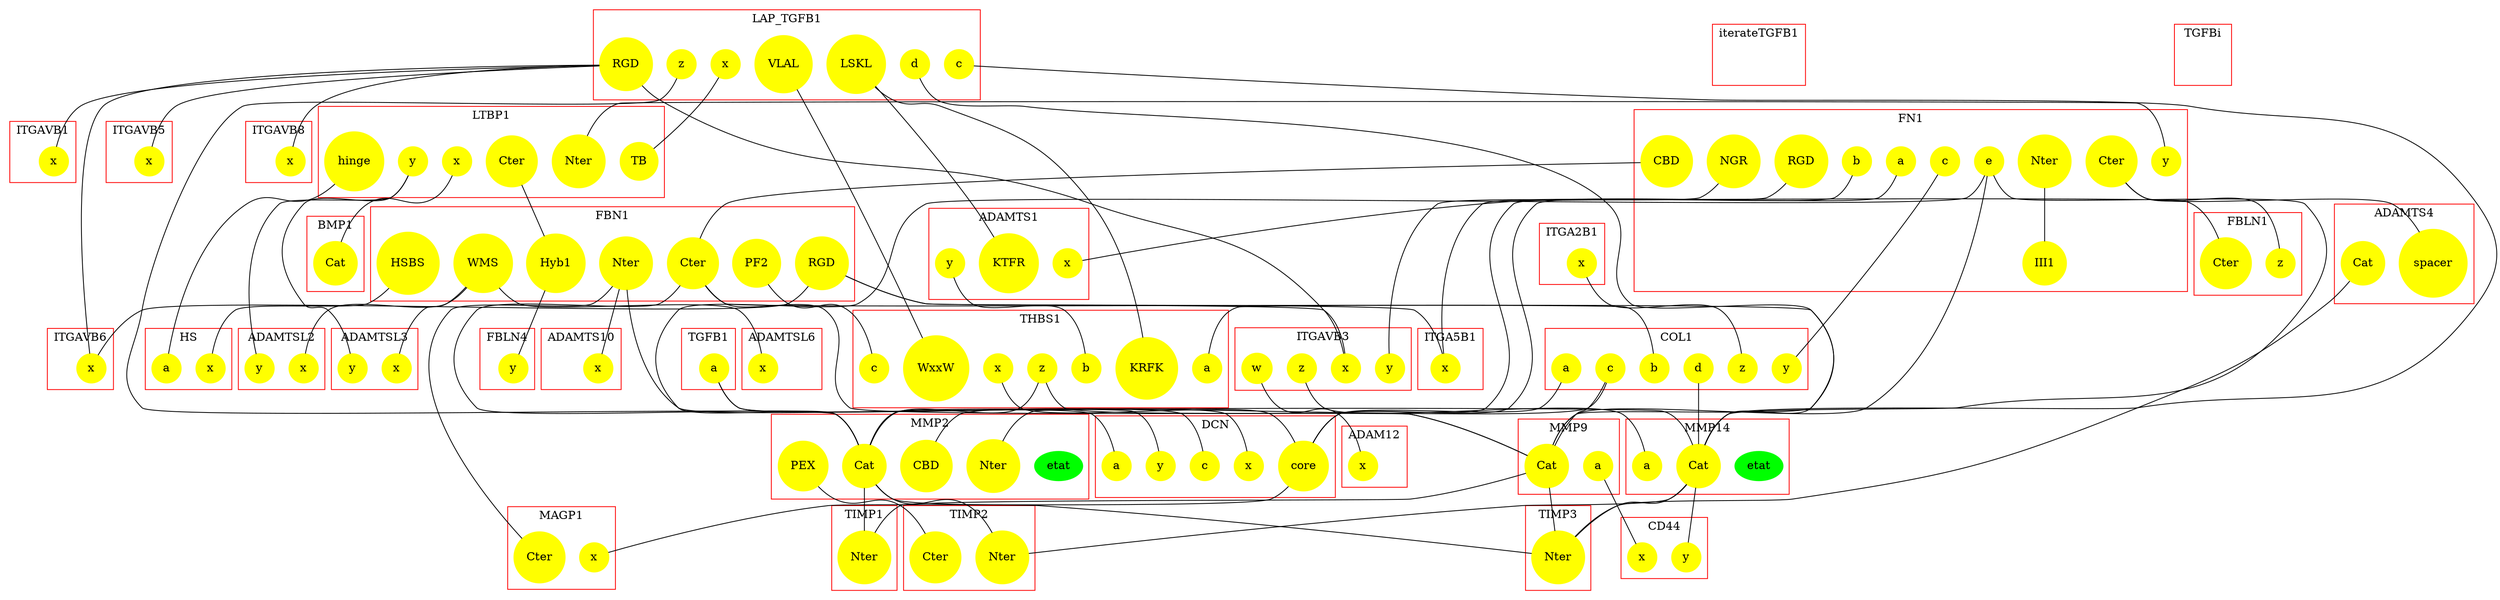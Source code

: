 #This file has been computed by KaSa: a Static Analyzer for Kappa (Kappa Static Analyzer (DomainBased-2927-g26df75b-dirty))
#Download sources/binaries at https://github.com/Kappa-Dev/KaSim
#
#Analysis launched at 2017/04/01 09:40:36 (GMT+2) on applecell.home
#Command line is: KaSa NTactivationTGF.ka scenario1.ka
#
#This file contains the description of the contact map in dot.
#Please use graphviz (http://www.graphviz.org) or OmniGraffle to export it to a PDF
#
graph G{ 
subgraph cluster0 {
   0.0 [style = filled label = "a" shape =circle color = yellow size = "5"]
label =  "TGFB1";  shape = rectangle; color = red
} ; 
subgraph cluster1 {
   1.0 [style = filled label = "x" shape =circle color = yellow size = "5"]
   1.1 [style = filled label = "RGD" shape =circle color = yellow size = "5"]
   1.2 [style = filled label = "c" shape =circle color = yellow size = "5"]
   1.3 [style = filled label = "LSKL" shape =circle color = yellow size = "5"]
   1.4 [style = filled label = "z" shape =circle color = yellow size = "5"]
   1.5 [style = filled label = "d" shape =circle color = yellow size = "5"]
   1.6 [style = filled label = "VLAL" shape =circle color = yellow size = "5"]
label =  "LAP_TGFB1";  shape = rectangle; color = red
} ; 
subgraph cluster2 {
   2.0 [style = filled label = "TB" shape =circle color = yellow size = "5"]
   2.1 [style = filled label = "Nter" shape =circle color = yellow size = "5"]
   2.2 [style = filled label = "hinge" shape =circle color = yellow size = "5"]
   2.3 [style = filled label = "Cter" shape =circle color = yellow size = "5"]
   2.4 [style = filled label = "y" shape =circle color = yellow size = "5"]
   2.5 [style = filled label = "x" shape =circle color = yellow size = "5"]
label =  "LTBP1";  shape = rectangle; color = red
} ; 
subgraph cluster3 {
   3.0 [style = filled label = "y" shape =circle color = yellow size = "5"]
   3.1 [style = filled label = "RGD" shape =circle color = yellow size = "5"]
   3.2 [style = filled label = "Nter" shape =circle color = yellow size = "5"]
   3.3 [style = filled label = "III1" shape =circle color = yellow size = "5"]
   3.4 [style = filled label = "CBD" shape =circle color = yellow size = "5"]
   3.5 [style = filled label = "NGR" shape =circle color = yellow size = "5"]
   3.6 [style = filled label = "Cter" shape =circle color = yellow size = "5"]
   3.7 [style = filled label = "c" shape =circle color = yellow size = "5"]
   3.8 [style = filled label = "a" shape =circle color = yellow size = "5"]
   3.9 [style = filled label = "b" shape =circle color = yellow size = "5"]
   3.10 [style = filled label = "e" shape =circle color = yellow size = "5"]
label =  "FN1";  shape = rectangle; color = red
} ; 
subgraph cluster4 {
   4.0 [style = filled label = "Hyb1" shape =circle color = yellow size = "5"]
   4.1 [style = filled label = "Nter" shape =circle color = yellow size = "5"]
   4.2 [style = filled label = "HSBS" shape =circle color = yellow size = "5"]
   4.3 [style = filled label = "Cter" shape =circle color = yellow size = "5"]
   4.4 [style = filled label = "RGD" shape =circle color = yellow size = "5"]
   4.5 [style = filled label = "WMS" shape =circle color = yellow size = "5"]
   4.6 [style = filled label = "PF2" shape =circle color = yellow size = "5"]
label =  "FBN1";  shape = rectangle; color = red
} ; 
subgraph cluster5 {
   5.0 [style = filled label = "z" shape =circle color = yellow size = "5"]
   5.1 [style = filled label = "Cter" shape =circle color = yellow size = "5"]
label =  "FBLN1";  shape = rectangle; color = red
} ; 
subgraph cluster6 {
   6.0 [style = filled label = "y" shape =circle color = yellow size = "5"]
label =  "FBLN4";  shape = rectangle; color = red
} ; 
subgraph cluster7 {
   7.0 [style = filled label = "x" shape =circle color = yellow size = "5"]
label =  "ITGAVB1";  shape = rectangle; color = red
} ; 
subgraph cluster8 {
   8.0 [style = filled label = "y" shape =circle color = yellow size = "5"]
   8.1 [style = filled label = "x" shape =circle color = yellow size = "5"]
   8.2 [style = filled label = "z" shape =circle color = yellow size = "5"]
   8.3 [style = filled label = "w" shape =circle color = yellow size = "5"]
label =  "ITGAVB3";  shape = rectangle; color = red
} ; 
subgraph cluster9 {
   9.0 [style = filled label = "x" shape =circle color = yellow size = "5"]
label =  "ITGAVB5";  shape = rectangle; color = red
} ; 
subgraph cluster10 {
   10.0 [style = filled label = "x" shape =circle color = yellow size = "5"]
label =  "ITGAVB6";  shape = rectangle; color = red
} ; 
subgraph cluster11 {
   11.0 [style = filled label = "x" shape =circle color = yellow size = "5"]
label =  "ITGAVB8";  shape = rectangle; color = red
} ; 
subgraph cluster12 {
   12.0 [style = filled label = "x" shape =circle color = yellow size = "5"]
label =  "ITGA5B1";  shape = rectangle; color = red
} ; 
subgraph cluster13 {
   13.0 [style = filled label = "x" shape =circle color = yellow size = "5"]
label =  "ITGA2B1";  shape = rectangle; color = red
} ; 
subgraph cluster14 {
   14.0 [style = filled label = "x" shape =circle color = yellow size = "5"]
   14.1 [style = filled label = "KTFR" shape =circle color = yellow size = "5"]
   14.2 [style = filled label = "y" shape =circle color = yellow size = "5"]
label =  "ADAMTS1";  shape = rectangle; color = red
} ; 
subgraph cluster15 {
   15.0 [style = filled label = "y" shape =circle color = yellow size = "5"]
   15.1 [style = filled label = "x" shape =circle color = yellow size = "5"]
label =  "ADAMTSL2";  shape = rectangle; color = red
} ; 
subgraph cluster16 {
   16.0 [style = filled label = "x" shape =circle color = yellow size = "5"]
   16.1 [style = filled label = "y" shape =circle color = yellow size = "5"]
label =  "ADAMTSL3";  shape = rectangle; color = red
} ; 
subgraph cluster17 {
   17.0 [style = filled label = "spacer" shape =circle color = yellow size = "5"]
   17.1 [style = filled label = "Cat" shape =circle color = yellow size = "5"]
label =  "ADAMTS4";  shape = rectangle; color = red
} ; 
subgraph cluster18 {
   18.0 [style = filled label = "x" shape =circle color = yellow size = "5"]
label =  "ADAMTS10";  shape = rectangle; color = red
} ; 
subgraph cluster19 {
   19.0 [style = filled label = "x" shape =circle color = yellow size = "5"]
label =  "ADAMTSL6";  shape = rectangle; color = red
} ; 
subgraph cluster20 {
   20.0 [style = filled label = "x" shape =circle color = yellow size = "5"]
label =  "ADAM12";  shape = rectangle; color = red
} ; 
subgraph cluster21 {
   21.0 [style = filled label = "a" shape =circle color = yellow size = "5"]
   21.1 [style = filled label = "WxxW" shape =circle color = yellow size = "5"]
   21.2 [style = filled label = "KRFK" shape =circle color = yellow size = "5"]
   21.3 [style = filled label = "x" shape =circle color = yellow size = "5"]
   21.4 [style = filled label = "z" shape =circle color = yellow size = "5"]
   21.5 [style = filled label = "b" shape =circle color = yellow size = "5"]
   21.6 [style = filled label = "c" shape =circle color = yellow size = "5"]
label =  "THBS1";  shape = rectangle; color = red
} ; 
subgraph cluster22 {
   22.0 [style = filled label = "a" shape =circle color = yellow size = "5"]
   22.1 [style = filled label = "x" shape =circle color = yellow size = "5"]
label =  "HS";  shape = rectangle; color = red
} ; 
subgraph cluster23 {
   23.0 [style = filled label = "y" shape =circle color = yellow size = "5"]
   23.1 [style = filled label = "z" shape =circle color = yellow size = "5"]
   23.2 [style = filled label = "c" shape =circle color = yellow size = "5"]
   23.3 [style = filled label = "b" shape =circle color = yellow size = "5"]
   23.4 [style = filled label = "a" shape =circle color = yellow size = "5"]
   23.5 [style = filled label = "d" shape =circle color = yellow size = "5"]
label =  "COL1";  shape = rectangle; color = red
} ; 
subgraph cluster24 {
   24.0 [style = filled label = "core" shape =circle color = yellow size = "5"]
   24.1 [style = filled label = "x" shape =circle color = yellow size = "5"]
   24.2 [style = filled label = "c" shape =circle color = yellow size = "5"]
   24.3 [style = filled label = "y" shape =circle color = yellow size = "5"]
   24.4 [style = filled label = "a" shape =circle color = yellow size = "5"]
label =  "DCN";  shape = rectangle; color = red
} ; 
subgraph cluster25 {
   25.0 [style = filled label = "Cter" shape =circle color = yellow size = "5"]
   25.1 [style = filled label = "x" shape =circle color = yellow size = "5"]
label =  "MAGP1";  shape = rectangle; color = red
} ; 
subgraph cluster26 {
   26.0 [style = filled label = "etat" shape =ellipse color = green size = "5"]
   26.1 [style = filled label = "Cat" shape =circle color = yellow size = "5"]
   26.2 [style = filled label = "CBD" shape =circle color = yellow size = "5"]
   26.3 [style = filled label = "PEX" shape =circle color = yellow size = "5"]
   26.4 [style = filled label = "Nter" shape =circle color = yellow size = "5"]
label =  "MMP2";  shape = rectangle; color = red
} ; 
subgraph cluster27 {
   27.0 [style = filled label = "a" shape =circle color = yellow size = "5"]
   27.1 [style = filled label = "Cat" shape =circle color = yellow size = "5"]
label =  "MMP9";  shape = rectangle; color = red
} ; 
subgraph cluster28 {
   28.0 [style = filled label = "etat" shape =ellipse color = green size = "5"]
   28.1 [style = filled label = "Cat" shape =circle color = yellow size = "5"]
   28.2 [style = filled label = "a" shape =circle color = yellow size = "5"]
label =  "MMP14";  shape = rectangle; color = red
} ; 
subgraph cluster29 {
   29.0 [style = filled label = "Nter" shape =circle color = yellow size = "5"]
label =  "TIMP1";  shape = rectangle; color = red
} ; 
subgraph cluster30 {
   30.0 [style = filled label = "Nter" shape =circle color = yellow size = "5"]
   30.1 [style = filled label = "Cter" shape =circle color = yellow size = "5"]
label =  "TIMP2";  shape = rectangle; color = red
} ; 
subgraph cluster31 {
   31.0 [style = filled label = "Nter" shape =circle color = yellow size = "5"]
label =  "TIMP3";  shape = rectangle; color = red
} ; 
subgraph cluster32 {
   32.0 [style = filled label = "x" shape =circle color = yellow size = "5"]
   32.1 [style = filled label = "y" shape =circle color = yellow size = "5"]
label =  "CD44";  shape = rectangle; color = red
} ; 
subgraph cluster33 {
   33.0 [style = filled label = "Cat" shape =circle color = yellow size = "5"]
label =  "BMP1";  shape = rectangle; color = red
} ; 
subgraph cluster34 {
   34.0 [shape = plaintext label = ""]
label =  "iterateTGFB1";  shape = rectangle; color = red
} ; 
subgraph cluster35 {
   35.0 [shape = plaintext label = ""]
label =  "TGFBi";  shape = rectangle; color = red
} ; 
0.0 -- 24.1
0.0 -- 24.2
1.0 -- 2.0
1.1 -- 7.0
1.1 -- 8.1
1.1 -- 9.0
1.1 -- 10.0
1.1 -- 11.0
1.2 -- 28.1
1.3 -- 14.1
1.3 -- 21.2
1.4 -- 26.1
1.5 -- 27.1
1.6 -- 21.1
2.1 -- 3.0
2.2 -- 22.0
2.3 -- 4.0
2.4 -- 15.0
2.4 -- 16.1
2.5 -- 33.0
3.1 -- 12.0
3.2 -- 3.3
3.4 -- 4.3
3.5 -- 8.0
3.6 -- 5.0
3.6 -- 17.0
3.7 -- 23.0
3.8 -- 24.0
3.9 -- 24.0
3.10 -- 27.1
3.10 -- 26.1
3.10 -- 28.1
4.0 -- 6.0
4.1 -- 25.0
4.1 -- 18.0
4.1 -- 24.4
4.2 -- 22.1
4.3 -- 26.1
4.3 -- 28.1
4.3 -- 27.1
4.4 -- 10.0
4.4 -- 8.1
4.4 -- 12.0
4.5 -- 15.1
4.5 -- 16.0
4.5 -- 19.0
4.6 -- 21.6
5.1 -- 14.0
8.2 -- 28.2
8.3 -- 20.0
13.0 -- 23.1
14.2 -- 21.5
17.1 -- 31.0
21.0 -- 23.3
21.3 -- 24.0
21.4 -- 26.1
21.4 -- 27.1
23.2 -- 26.2
23.2 -- 27.1
23.4 -- 24.0
23.5 -- 28.1
24.0 -- 25.1
24.3 -- 26.1
26.1 -- 30.0
26.1 -- 31.0
26.1 -- 29.0
26.3 -- 30.1
26.4 -- 28.1
27.0 -- 32.0
27.1 -- 31.0
27.1 -- 29.0
28.1 -- 32.1
28.1 -- 30.0
28.1 -- 31.0
}
